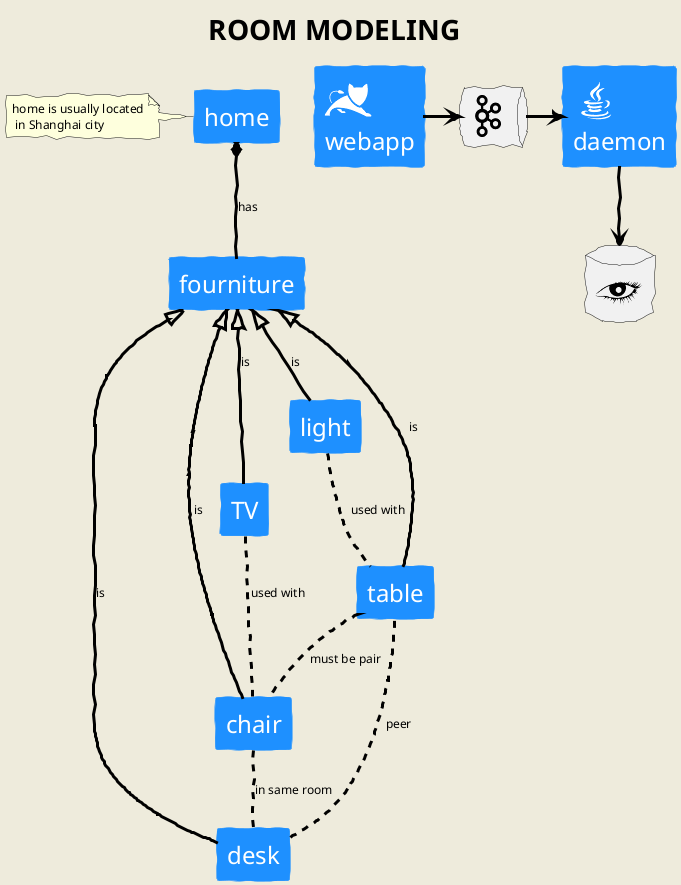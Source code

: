 @startuml
' reference: https://plantuml.com/zh/deployment-diagram
' https://plantuml-documentation.readthedocs.io/en/latest/formatting/all-skin-params.html
' https://plantuml.com/zh/class-diagram
' use skinparam to change font and color
skinparam backgroundColor #EEEBDC
skinparam handwritten true
'skinparam monochrome true
skinparam shadowing false
'skinparam monochrome reverse
skinparam defaultFontSize 12
skinparam classFontName Helvetica

skinparam rectangle {
	BorderColor DodgerBlue
	BackgroundColor DodgerBlue
	FontName Impact
	FontSize 24
	FontColor white
}

skinparam class {
    ArrowColor black
    ArrowThickness 2
}

skinparam classArrowThickness 3

'skinparam titleBorderRoundCorner 15
'skinparam titleBorderThickness 2
'skinparam titleBorderColor red
'skinparam titleBackgroundColor Aqua-CadetBlue
skinparam titleFontSize 28

title  ROOM MODELING

allowmixing


' enities
rectangle home
rectangle fourniture
rectangle table
rectangle chair
rectangle light
rectangle TV
rectangle desk

' relationship
home *--fourniture: has
note left of home: home is usually located\n in Shanghai city

fourniture <|-- table : is
fourniture <|-- chair : is
fourniture <|-- light: is
fourniture <|-- TV: is
fourniture <|-- desk: is

table .. chair : must be pair
desk .. table : peer
chair .. desk : in same room

light .. table : used with
TV .. chair: used with

'skinparam monochrome true
!include <cloudinsight/tomcat>
!include <cloudinsight/kafka>
!include <cloudinsight/java>
!include <cloudinsight/cassandra>
rectangle "<$tomcat>\nwebapp" as webapp
queue "<$kafka>" as kafka
rectangle "<$java>\ndaemon" as daemon
database "<$cassandra>" as cassandra

webapp -> kafka
kafka -> daemon
daemon --> cassandra 
@enduml